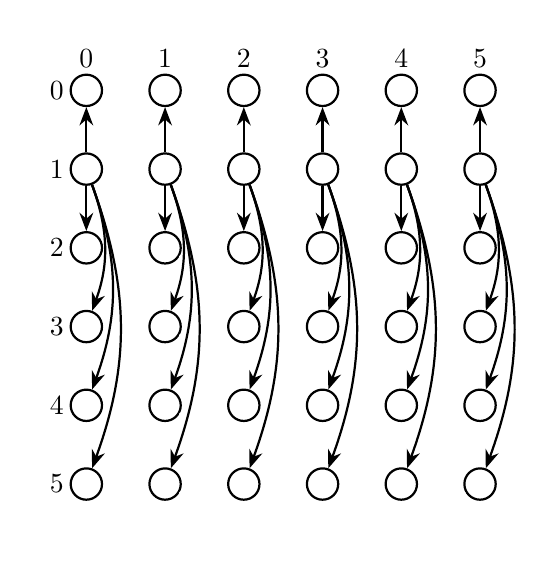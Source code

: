 \begin{tikzpicture}
    \begin{scope}[every node/.style={circle,thick,draw,inner sep=4pt}]
        \foreach  \x in {0,...,5}
            \foreach  \y in {0,...,5}
                \node (I-\x-\y) at (\x,-\y) {};
    \end{scope}
    \begin{scope}
        \foreach  \y in {0,...,5}
            \node[anchor=east, inner sep = 8pt] at (I-0-\y) {\(\y\)};
    \end{scope}
    \begin{scope}
        \foreach  \x in {0,...,5}
            \node[anchor=south, inner sep = 8pt] at (I-\x-0) {\(\x\)};
    \end{scope}
    \begin{scope}[>={Stealth[white]},
        every node/.style={fill=white,circle,inner sep=0pt},
        every edge/.style={draw=white,thick}]
        \foreach  \y in {0,...,5}
            \foreach \x in {0,2}
                \path [->] (I-1-\y) edge (I-\x-\y);
        \foreach  \y in {0,...,5}
            \foreach \x in {3,4,5}
                \path [->] (I-1-\y) edge [bend right=30] (I-\x-\y);
    \end{scope}
    \begin{scope}[>={Stealth[black]},
        every node/.style={fill=white,circle,inner sep=0pt},
        every edge/.style={draw=black,thick}]
        \foreach  \x in {0,...,5}
            \foreach \y in {0,2}
                \path [->] (I-\x-1) edge (I-\x-\y);
        \foreach  \x in {0,...,5}
            \foreach \y in {3,4,5}
                \path [->] (I-\x-1) edge [bend left=20] (I-\x-\y);
    \end{scope}
    
\end{tikzpicture}
